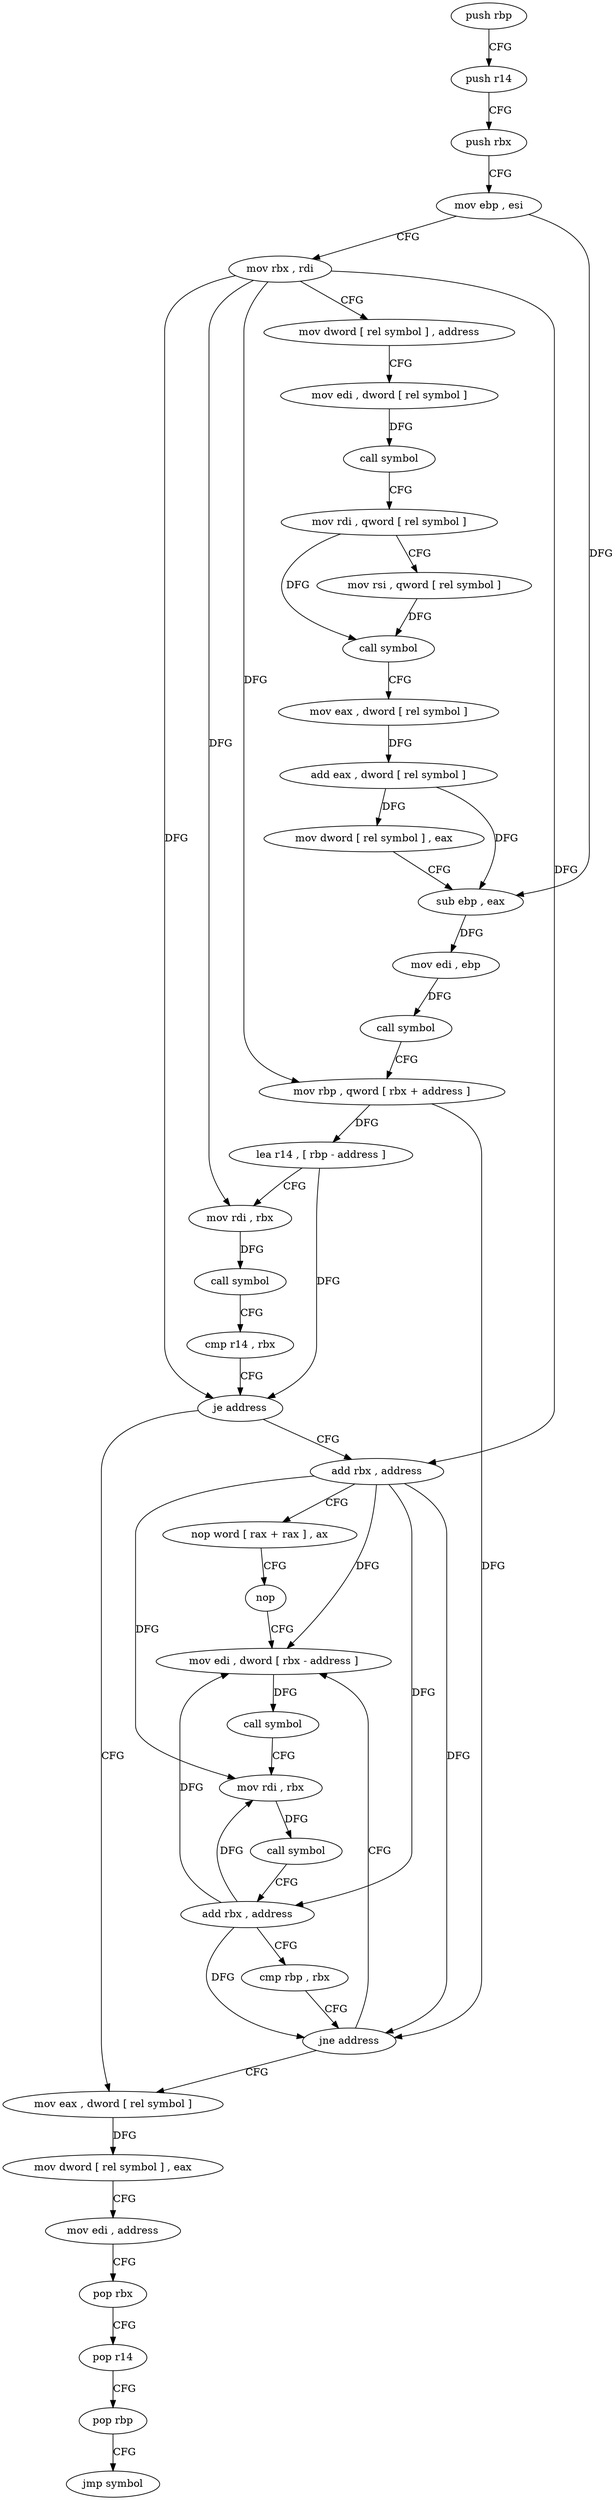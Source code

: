 digraph "func" {
"4205184" [label = "push rbp" ]
"4205185" [label = "push r14" ]
"4205187" [label = "push rbx" ]
"4205188" [label = "mov ebp , esi" ]
"4205190" [label = "mov rbx , rdi" ]
"4205193" [label = "mov dword [ rel symbol ] , address" ]
"4205203" [label = "mov edi , dword [ rel symbol ]" ]
"4205209" [label = "call symbol" ]
"4205214" [label = "mov rdi , qword [ rel symbol ]" ]
"4205221" [label = "mov rsi , qword [ rel symbol ]" ]
"4205228" [label = "call symbol" ]
"4205233" [label = "mov eax , dword [ rel symbol ]" ]
"4205239" [label = "add eax , dword [ rel symbol ]" ]
"4205245" [label = "mov dword [ rel symbol ] , eax" ]
"4205251" [label = "sub ebp , eax" ]
"4205253" [label = "mov edi , ebp" ]
"4205255" [label = "call symbol" ]
"4205260" [label = "mov rbp , qword [ rbx + address ]" ]
"4205264" [label = "lea r14 , [ rbp - address ]" ]
"4205268" [label = "mov rdi , rbx" ]
"4205271" [label = "call symbol" ]
"4205276" [label = "cmp r14 , rbx" ]
"4205279" [label = "je address" ]
"4205321" [label = "mov eax , dword [ rel symbol ]" ]
"4205281" [label = "add rbx , address" ]
"4205327" [label = "mov dword [ rel symbol ] , eax" ]
"4205333" [label = "mov edi , address" ]
"4205338" [label = "pop rbx" ]
"4205339" [label = "pop r14" ]
"4205341" [label = "pop rbp" ]
"4205342" [label = "jmp symbol" ]
"4205285" [label = "nop word [ rax + rax ] , ax" ]
"4205295" [label = "nop" ]
"4205296" [label = "mov edi , dword [ rbx - address ]" ]
"4205299" [label = "call symbol" ]
"4205304" [label = "mov rdi , rbx" ]
"4205307" [label = "call symbol" ]
"4205312" [label = "add rbx , address" ]
"4205316" [label = "cmp rbp , rbx" ]
"4205319" [label = "jne address" ]
"4205184" -> "4205185" [ label = "CFG" ]
"4205185" -> "4205187" [ label = "CFG" ]
"4205187" -> "4205188" [ label = "CFG" ]
"4205188" -> "4205190" [ label = "CFG" ]
"4205188" -> "4205251" [ label = "DFG" ]
"4205190" -> "4205193" [ label = "CFG" ]
"4205190" -> "4205260" [ label = "DFG" ]
"4205190" -> "4205268" [ label = "DFG" ]
"4205190" -> "4205279" [ label = "DFG" ]
"4205190" -> "4205281" [ label = "DFG" ]
"4205193" -> "4205203" [ label = "CFG" ]
"4205203" -> "4205209" [ label = "DFG" ]
"4205209" -> "4205214" [ label = "CFG" ]
"4205214" -> "4205221" [ label = "CFG" ]
"4205214" -> "4205228" [ label = "DFG" ]
"4205221" -> "4205228" [ label = "DFG" ]
"4205228" -> "4205233" [ label = "CFG" ]
"4205233" -> "4205239" [ label = "DFG" ]
"4205239" -> "4205245" [ label = "DFG" ]
"4205239" -> "4205251" [ label = "DFG" ]
"4205245" -> "4205251" [ label = "CFG" ]
"4205251" -> "4205253" [ label = "DFG" ]
"4205253" -> "4205255" [ label = "DFG" ]
"4205255" -> "4205260" [ label = "CFG" ]
"4205260" -> "4205264" [ label = "DFG" ]
"4205260" -> "4205319" [ label = "DFG" ]
"4205264" -> "4205268" [ label = "CFG" ]
"4205264" -> "4205279" [ label = "DFG" ]
"4205268" -> "4205271" [ label = "DFG" ]
"4205271" -> "4205276" [ label = "CFG" ]
"4205276" -> "4205279" [ label = "CFG" ]
"4205279" -> "4205321" [ label = "CFG" ]
"4205279" -> "4205281" [ label = "CFG" ]
"4205321" -> "4205327" [ label = "DFG" ]
"4205281" -> "4205285" [ label = "CFG" ]
"4205281" -> "4205296" [ label = "DFG" ]
"4205281" -> "4205304" [ label = "DFG" ]
"4205281" -> "4205312" [ label = "DFG" ]
"4205281" -> "4205319" [ label = "DFG" ]
"4205327" -> "4205333" [ label = "CFG" ]
"4205333" -> "4205338" [ label = "CFG" ]
"4205338" -> "4205339" [ label = "CFG" ]
"4205339" -> "4205341" [ label = "CFG" ]
"4205341" -> "4205342" [ label = "CFG" ]
"4205285" -> "4205295" [ label = "CFG" ]
"4205295" -> "4205296" [ label = "CFG" ]
"4205296" -> "4205299" [ label = "DFG" ]
"4205299" -> "4205304" [ label = "CFG" ]
"4205304" -> "4205307" [ label = "DFG" ]
"4205307" -> "4205312" [ label = "CFG" ]
"4205312" -> "4205316" [ label = "CFG" ]
"4205312" -> "4205296" [ label = "DFG" ]
"4205312" -> "4205304" [ label = "DFG" ]
"4205312" -> "4205319" [ label = "DFG" ]
"4205316" -> "4205319" [ label = "CFG" ]
"4205319" -> "4205296" [ label = "CFG" ]
"4205319" -> "4205321" [ label = "CFG" ]
}
